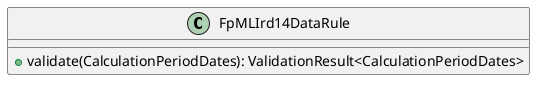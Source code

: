 @startuml

    class FpMLIrd14DataRule [[FpMLIrd14DataRule.html]] {
        +validate(CalculationPeriodDates): ValidationResult<CalculationPeriodDates>
    }

@enduml

